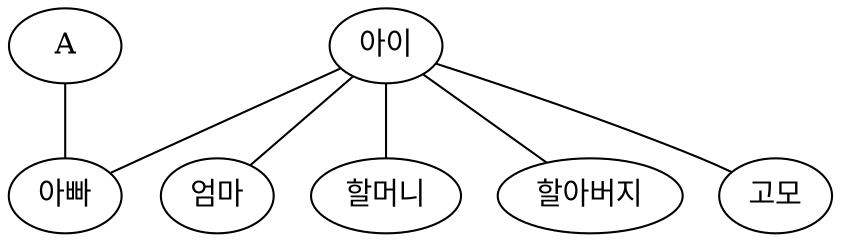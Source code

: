 graph G {
  /* node */
  A 
  "아이";
  
  "아빠"; "엄마"; "할머니"; "할아버지"; "고모"
  
  "아이" -- "아빠";
  "아이" -- "엄마";
  "아이" -- "할머니";
  "아이" -- "할아버지";
  "아이" -- "고모";
  
  A -- "아빠"
  
}